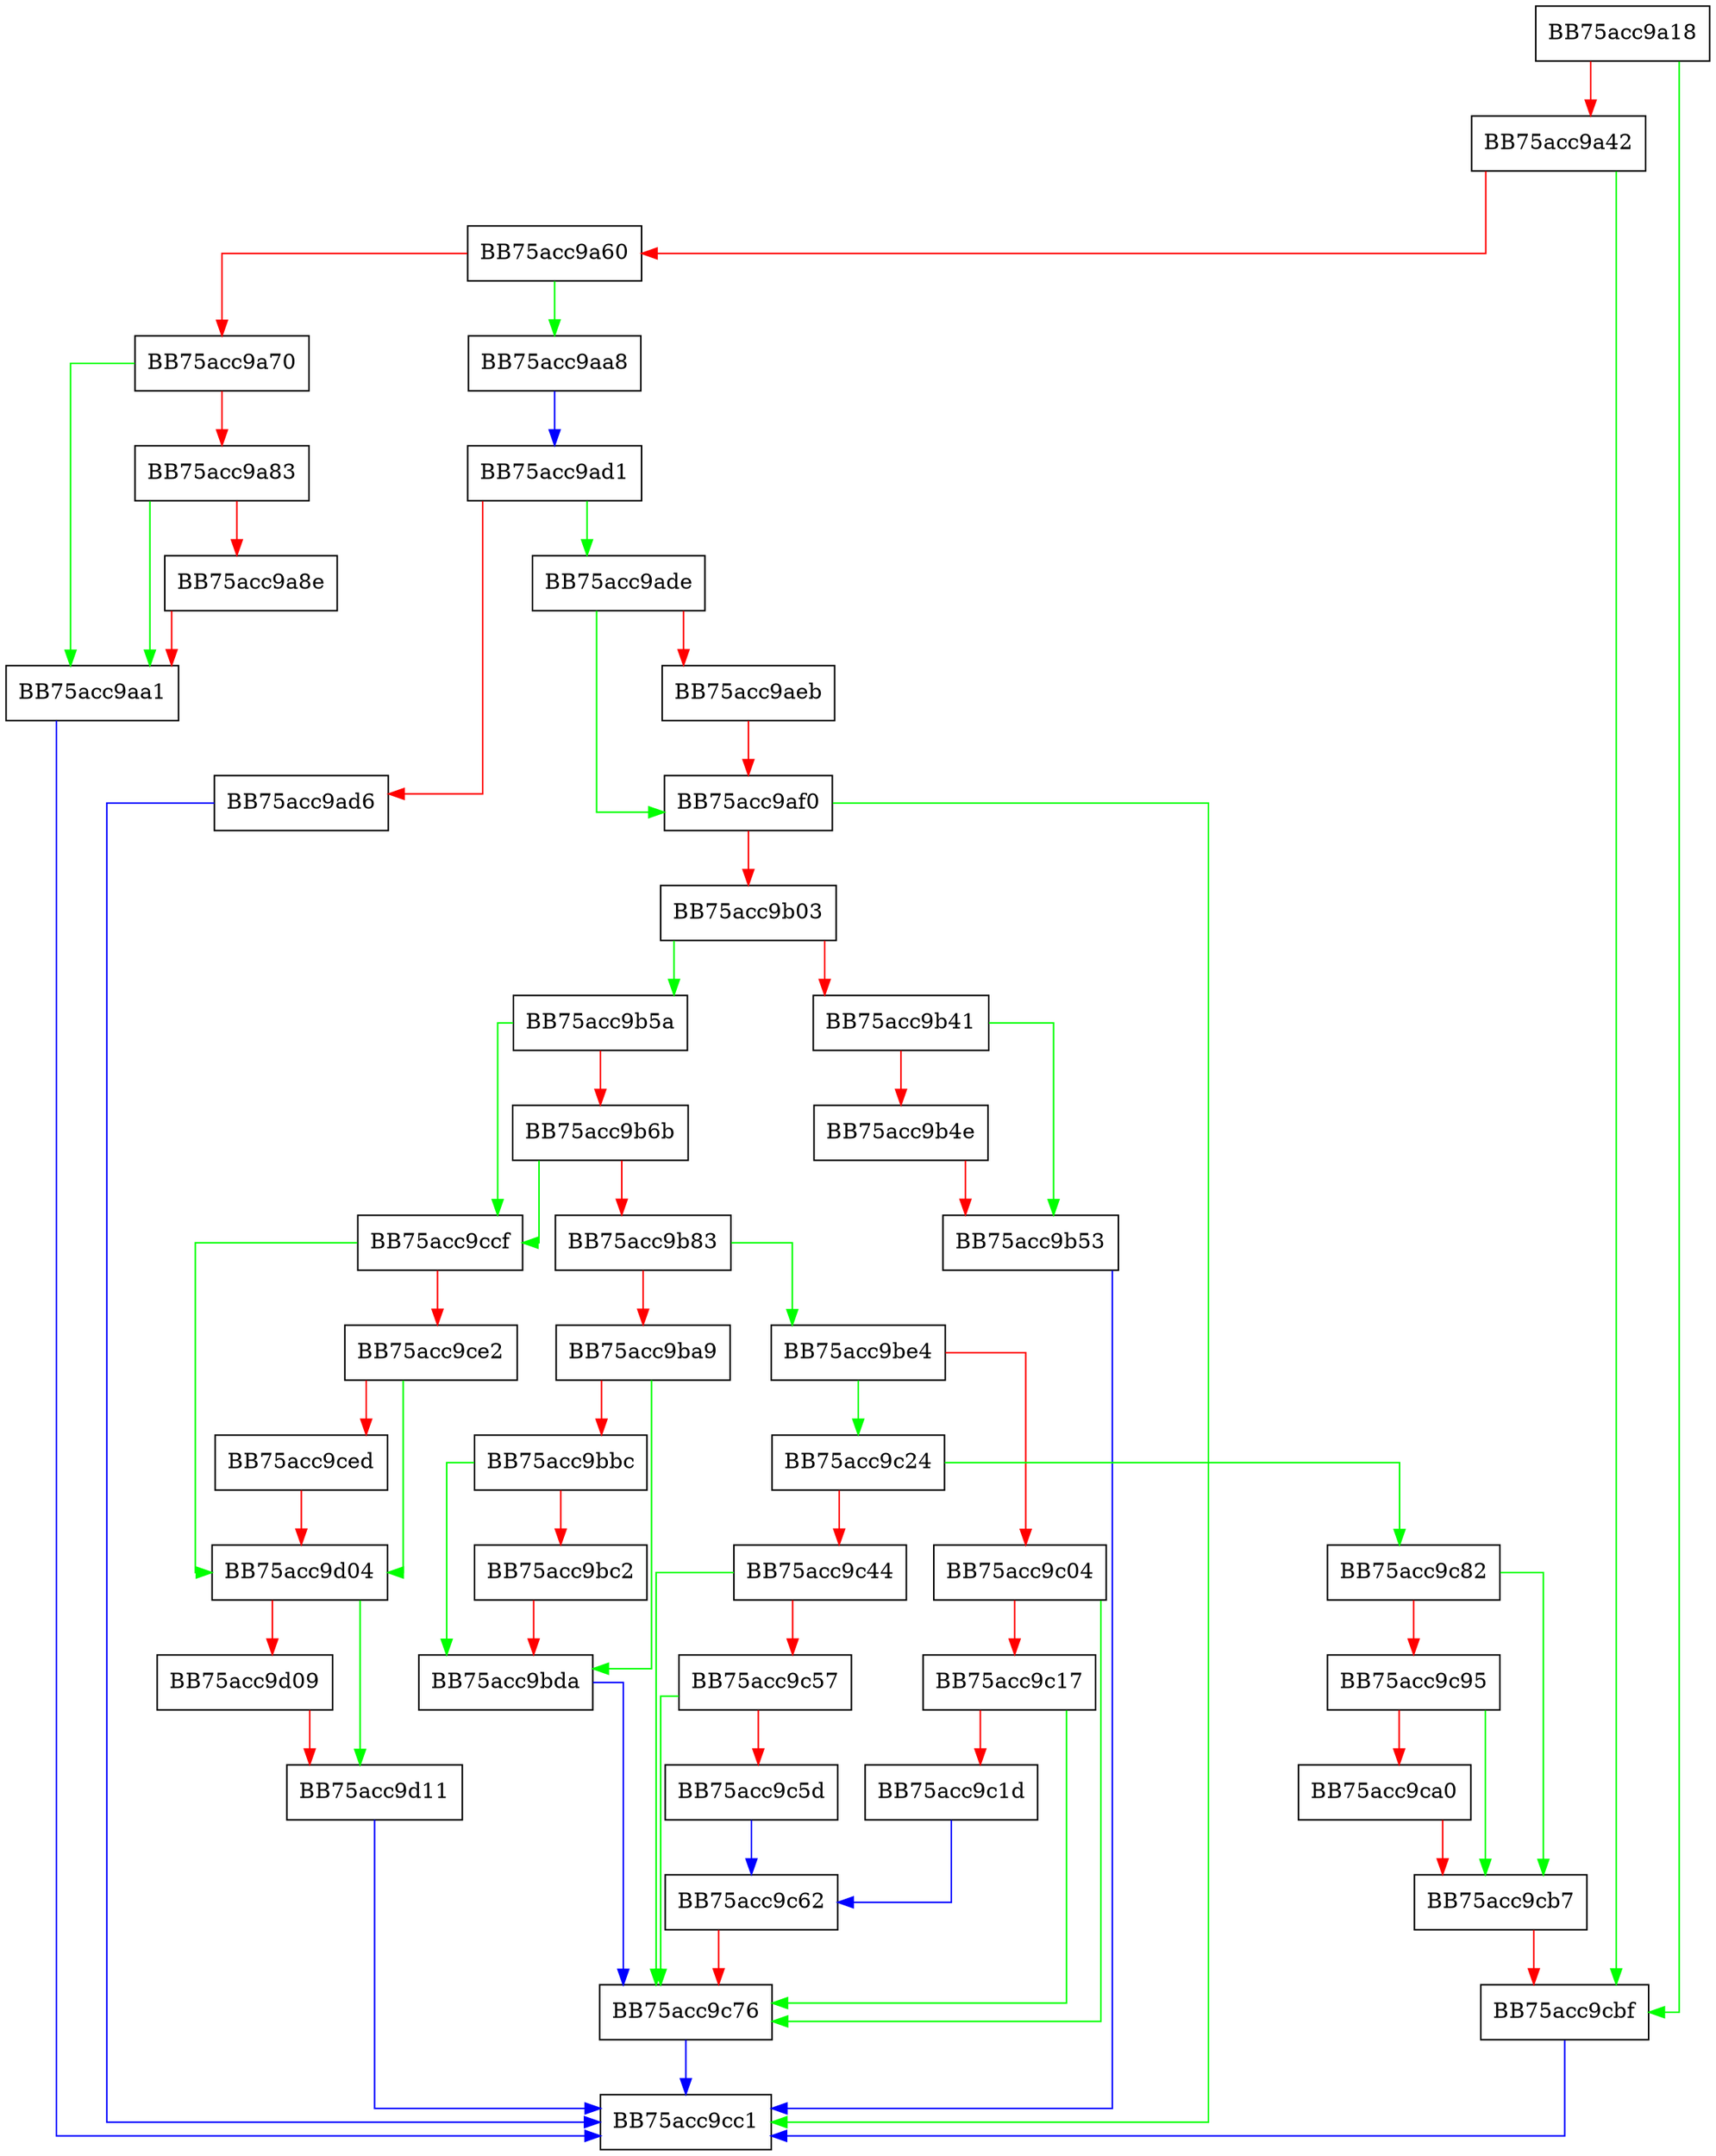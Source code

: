 digraph QuarantineImpl {
  node [shape="box"];
  graph [splines=ortho];
  BB75acc9a18 -> BB75acc9cbf [color="green"];
  BB75acc9a18 -> BB75acc9a42 [color="red"];
  BB75acc9a42 -> BB75acc9cbf [color="green"];
  BB75acc9a42 -> BB75acc9a60 [color="red"];
  BB75acc9a60 -> BB75acc9aa8 [color="green"];
  BB75acc9a60 -> BB75acc9a70 [color="red"];
  BB75acc9a70 -> BB75acc9aa1 [color="green"];
  BB75acc9a70 -> BB75acc9a83 [color="red"];
  BB75acc9a83 -> BB75acc9aa1 [color="green"];
  BB75acc9a83 -> BB75acc9a8e [color="red"];
  BB75acc9a8e -> BB75acc9aa1 [color="red"];
  BB75acc9aa1 -> BB75acc9cc1 [color="blue"];
  BB75acc9aa8 -> BB75acc9ad1 [color="blue"];
  BB75acc9ad1 -> BB75acc9ade [color="green"];
  BB75acc9ad1 -> BB75acc9ad6 [color="red"];
  BB75acc9ad6 -> BB75acc9cc1 [color="blue"];
  BB75acc9ade -> BB75acc9af0 [color="green"];
  BB75acc9ade -> BB75acc9aeb [color="red"];
  BB75acc9aeb -> BB75acc9af0 [color="red"];
  BB75acc9af0 -> BB75acc9cc1 [color="green"];
  BB75acc9af0 -> BB75acc9b03 [color="red"];
  BB75acc9b03 -> BB75acc9b5a [color="green"];
  BB75acc9b03 -> BB75acc9b41 [color="red"];
  BB75acc9b41 -> BB75acc9b53 [color="green"];
  BB75acc9b41 -> BB75acc9b4e [color="red"];
  BB75acc9b4e -> BB75acc9b53 [color="red"];
  BB75acc9b53 -> BB75acc9cc1 [color="blue"];
  BB75acc9b5a -> BB75acc9ccf [color="green"];
  BB75acc9b5a -> BB75acc9b6b [color="red"];
  BB75acc9b6b -> BB75acc9ccf [color="green"];
  BB75acc9b6b -> BB75acc9b83 [color="red"];
  BB75acc9b83 -> BB75acc9be4 [color="green"];
  BB75acc9b83 -> BB75acc9ba9 [color="red"];
  BB75acc9ba9 -> BB75acc9bda [color="green"];
  BB75acc9ba9 -> BB75acc9bbc [color="red"];
  BB75acc9bbc -> BB75acc9bda [color="green"];
  BB75acc9bbc -> BB75acc9bc2 [color="red"];
  BB75acc9bc2 -> BB75acc9bda [color="red"];
  BB75acc9bda -> BB75acc9c76 [color="blue"];
  BB75acc9be4 -> BB75acc9c24 [color="green"];
  BB75acc9be4 -> BB75acc9c04 [color="red"];
  BB75acc9c04 -> BB75acc9c76 [color="green"];
  BB75acc9c04 -> BB75acc9c17 [color="red"];
  BB75acc9c17 -> BB75acc9c76 [color="green"];
  BB75acc9c17 -> BB75acc9c1d [color="red"];
  BB75acc9c1d -> BB75acc9c62 [color="blue"];
  BB75acc9c24 -> BB75acc9c82 [color="green"];
  BB75acc9c24 -> BB75acc9c44 [color="red"];
  BB75acc9c44 -> BB75acc9c76 [color="green"];
  BB75acc9c44 -> BB75acc9c57 [color="red"];
  BB75acc9c57 -> BB75acc9c76 [color="green"];
  BB75acc9c57 -> BB75acc9c5d [color="red"];
  BB75acc9c5d -> BB75acc9c62 [color="blue"];
  BB75acc9c62 -> BB75acc9c76 [color="red"];
  BB75acc9c76 -> BB75acc9cc1 [color="blue"];
  BB75acc9c82 -> BB75acc9cb7 [color="green"];
  BB75acc9c82 -> BB75acc9c95 [color="red"];
  BB75acc9c95 -> BB75acc9cb7 [color="green"];
  BB75acc9c95 -> BB75acc9ca0 [color="red"];
  BB75acc9ca0 -> BB75acc9cb7 [color="red"];
  BB75acc9cb7 -> BB75acc9cbf [color="red"];
  BB75acc9cbf -> BB75acc9cc1 [color="blue"];
  BB75acc9ccf -> BB75acc9d04 [color="green"];
  BB75acc9ccf -> BB75acc9ce2 [color="red"];
  BB75acc9ce2 -> BB75acc9d04 [color="green"];
  BB75acc9ce2 -> BB75acc9ced [color="red"];
  BB75acc9ced -> BB75acc9d04 [color="red"];
  BB75acc9d04 -> BB75acc9d11 [color="green"];
  BB75acc9d04 -> BB75acc9d09 [color="red"];
  BB75acc9d09 -> BB75acc9d11 [color="red"];
  BB75acc9d11 -> BB75acc9cc1 [color="blue"];
}